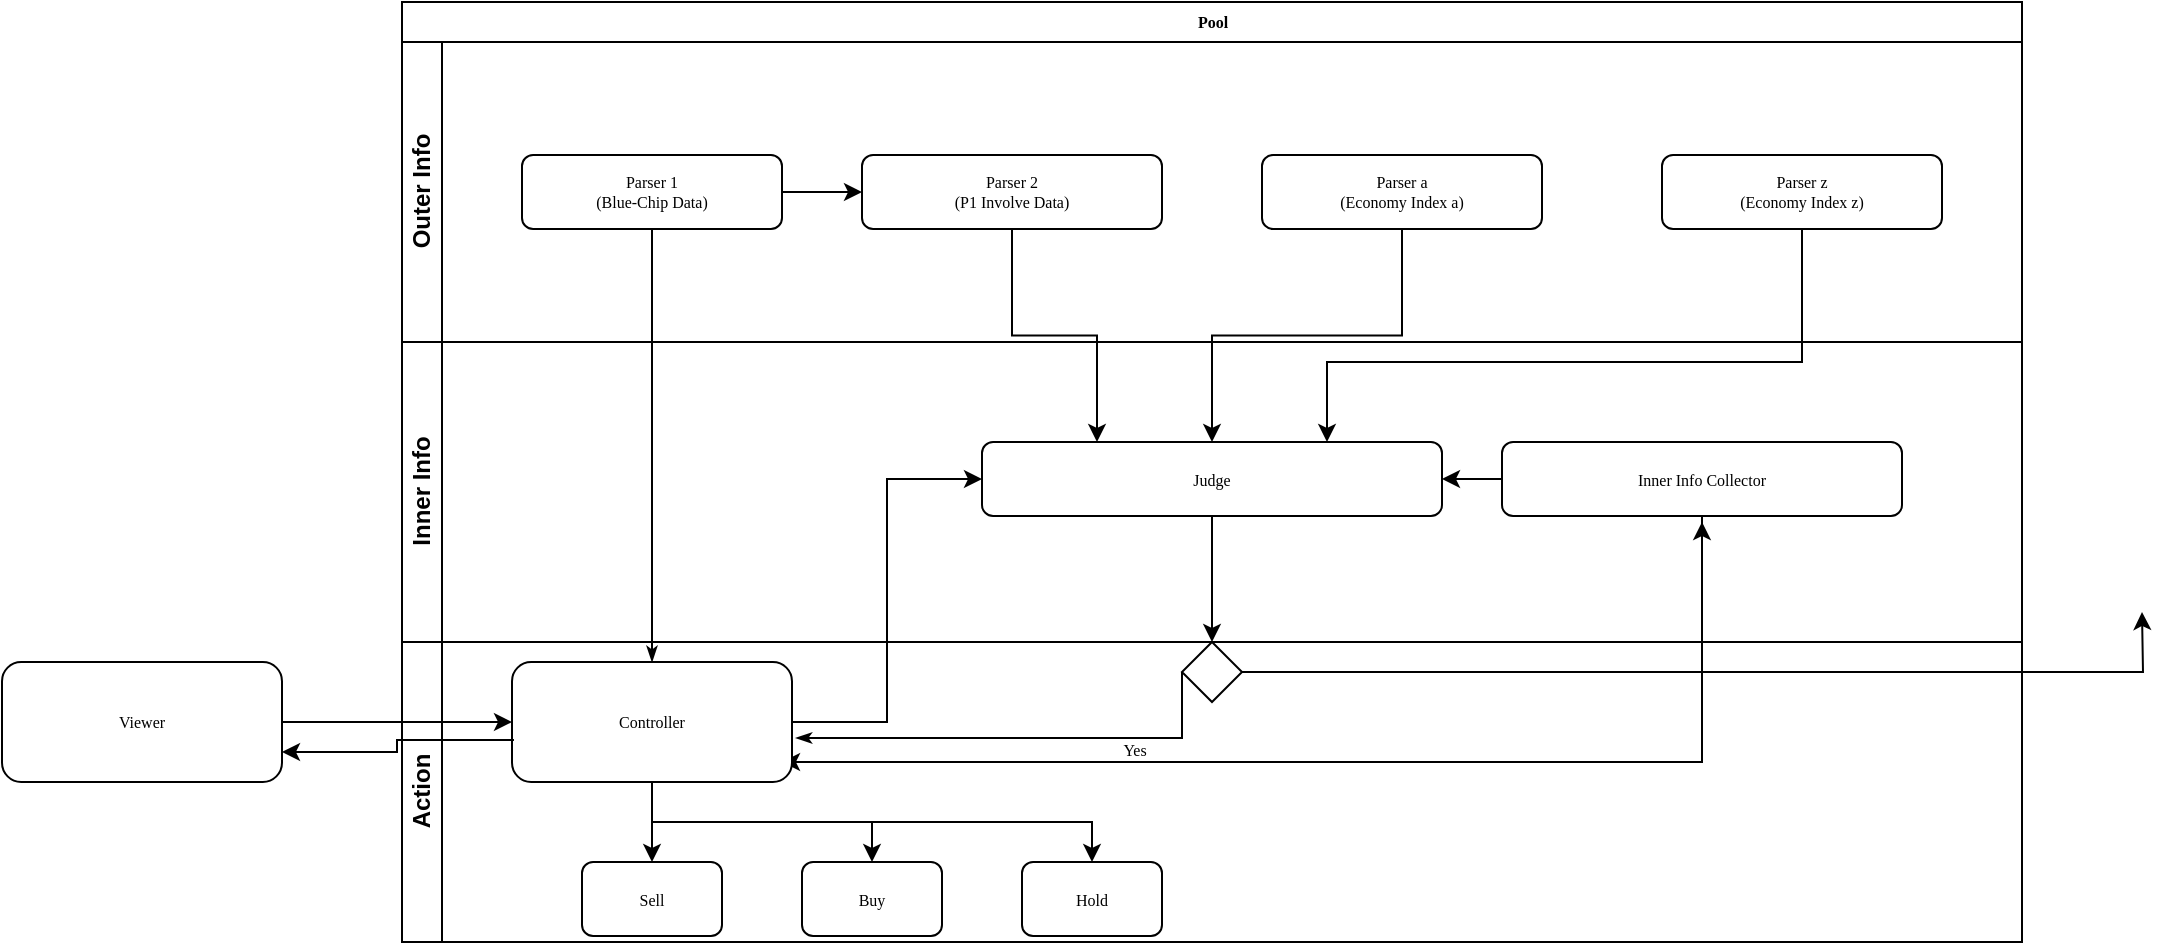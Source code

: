<mxfile version="20.8.23" type="github">
  <diagram name="Page-1" id="c7488fd3-1785-93aa-aadb-54a6760d102a">
    <mxGraphModel dx="1434" dy="764" grid="1" gridSize="10" guides="1" tooltips="1" connect="1" arrows="1" fold="1" page="1" pageScale="1" pageWidth="1100" pageHeight="850" background="none" math="0" shadow="0">
      <root>
        <mxCell id="0" />
        <mxCell id="1" parent="0" />
        <mxCell id="2b4e8129b02d487f-1" value="Pool" style="swimlane;html=1;childLayout=stackLayout;horizontal=1;startSize=20;horizontalStack=0;rounded=0;shadow=0;labelBackgroundColor=none;strokeWidth=1;fontFamily=Verdana;fontSize=8;align=center;" parent="1" vertex="1">
          <mxGeometry x="240" y="90" width="810" height="470" as="geometry" />
        </mxCell>
        <mxCell id="2b4e8129b02d487f-2" value="Outer Info" style="swimlane;html=1;startSize=20;horizontal=0;" parent="2b4e8129b02d487f-1" vertex="1">
          <mxGeometry y="20" width="810" height="150" as="geometry" />
        </mxCell>
        <mxCell id="RFira_8sWEjnsQ_JQMl_-6" style="edgeStyle=orthogonalEdgeStyle;rounded=0;orthogonalLoop=1;jettySize=auto;html=1;exitX=1;exitY=0.5;exitDx=0;exitDy=0;entryX=0;entryY=0.5;entryDx=0;entryDy=0;" edge="1" parent="2b4e8129b02d487f-2" source="2b4e8129b02d487f-6" target="2b4e8129b02d487f-7">
          <mxGeometry relative="1" as="geometry" />
        </mxCell>
        <mxCell id="2b4e8129b02d487f-6" value="Parser 1&lt;br&gt;(Blue-Chip Data)" style="rounded=1;whiteSpace=wrap;html=1;shadow=0;labelBackgroundColor=none;strokeWidth=1;fontFamily=Verdana;fontSize=8;align=center;" parent="2b4e8129b02d487f-2" vertex="1">
          <mxGeometry x="60" y="56.5" width="130" height="37" as="geometry" />
        </mxCell>
        <mxCell id="2b4e8129b02d487f-7" value="Parser 2&lt;br&gt;(P1 Involve Data)" style="rounded=1;whiteSpace=wrap;html=1;shadow=0;labelBackgroundColor=none;strokeWidth=1;fontFamily=Verdana;fontSize=8;align=center;" parent="2b4e8129b02d487f-2" vertex="1">
          <mxGeometry x="230" y="56.5" width="150" height="37" as="geometry" />
        </mxCell>
        <mxCell id="2b4e8129b02d487f-9" value="Parser a&lt;br&gt;(Economy Index a)" style="rounded=1;whiteSpace=wrap;html=1;shadow=0;labelBackgroundColor=none;strokeWidth=1;fontFamily=Verdana;fontSize=8;align=center;" parent="2b4e8129b02d487f-2" vertex="1">
          <mxGeometry x="430" y="56.5" width="140" height="37" as="geometry" />
        </mxCell>
        <mxCell id="RFira_8sWEjnsQ_JQMl_-8" value="Parser z&lt;br&gt;(Economy Index z)" style="rounded=1;whiteSpace=wrap;html=1;shadow=0;labelBackgroundColor=none;strokeWidth=1;fontFamily=Verdana;fontSize=8;align=center;" vertex="1" parent="2b4e8129b02d487f-2">
          <mxGeometry x="630" y="56.5" width="140" height="37" as="geometry" />
        </mxCell>
        <mxCell id="2b4e8129b02d487f-3" value="Inner Info" style="swimlane;html=1;startSize=20;horizontal=0;" parent="2b4e8129b02d487f-1" vertex="1">
          <mxGeometry y="170" width="810" height="150" as="geometry" />
        </mxCell>
        <mxCell id="RFira_8sWEjnsQ_JQMl_-17" style="edgeStyle=orthogonalEdgeStyle;rounded=0;orthogonalLoop=1;jettySize=auto;html=1;" edge="1" parent="2b4e8129b02d487f-3" source="2b4e8129b02d487f-13">
          <mxGeometry relative="1" as="geometry">
            <mxPoint x="870" y="135" as="targetPoint" />
          </mxGeometry>
        </mxCell>
        <mxCell id="RFira_8sWEjnsQ_JQMl_-13" style="edgeStyle=orthogonalEdgeStyle;rounded=0;orthogonalLoop=1;jettySize=auto;html=1;entryX=1;entryY=0.5;entryDx=0;entryDy=0;" edge="1" parent="2b4e8129b02d487f-3" source="RFira_8sWEjnsQ_JQMl_-3" target="RFira_8sWEjnsQ_JQMl_-4">
          <mxGeometry relative="1" as="geometry" />
        </mxCell>
        <mxCell id="RFira_8sWEjnsQ_JQMl_-40" style="edgeStyle=orthogonalEdgeStyle;rounded=0;orthogonalLoop=1;jettySize=auto;html=1;" edge="1" parent="2b4e8129b02d487f-3" source="RFira_8sWEjnsQ_JQMl_-3">
          <mxGeometry relative="1" as="geometry">
            <mxPoint x="190" y="210" as="targetPoint" />
            <Array as="points">
              <mxPoint x="650" y="210" />
              <mxPoint x="200" y="210" />
            </Array>
          </mxGeometry>
        </mxCell>
        <mxCell id="RFira_8sWEjnsQ_JQMl_-3" value="Inner Info Collector" style="rounded=1;whiteSpace=wrap;html=1;shadow=0;labelBackgroundColor=none;strokeWidth=1;fontFamily=Verdana;fontSize=8;align=center;" vertex="1" parent="2b4e8129b02d487f-3">
          <mxGeometry x="550" y="50" width="200" height="37" as="geometry" />
        </mxCell>
        <mxCell id="RFira_8sWEjnsQ_JQMl_-4" value="Judge" style="rounded=1;whiteSpace=wrap;html=1;shadow=0;labelBackgroundColor=none;strokeWidth=1;fontFamily=Verdana;fontSize=8;align=center;" vertex="1" parent="2b4e8129b02d487f-3">
          <mxGeometry x="290" y="50" width="230" height="37" as="geometry" />
        </mxCell>
        <mxCell id="2b4e8129b02d487f-24" style="edgeStyle=orthogonalEdgeStyle;rounded=0;html=1;labelBackgroundColor=none;startArrow=none;startFill=0;startSize=5;endArrow=classicThin;endFill=1;endSize=5;jettySize=auto;orthogonalLoop=1;strokeWidth=1;fontFamily=Verdana;fontSize=8" parent="2b4e8129b02d487f-1" source="2b4e8129b02d487f-6" target="2b4e8129b02d487f-12" edge="1">
          <mxGeometry relative="1" as="geometry" />
        </mxCell>
        <mxCell id="RFira_8sWEjnsQ_JQMl_-10" style="edgeStyle=orthogonalEdgeStyle;rounded=0;orthogonalLoop=1;jettySize=auto;html=1;entryX=0.25;entryY=0;entryDx=0;entryDy=0;" edge="1" parent="2b4e8129b02d487f-1" source="2b4e8129b02d487f-7" target="RFira_8sWEjnsQ_JQMl_-4">
          <mxGeometry relative="1" as="geometry" />
        </mxCell>
        <mxCell id="RFira_8sWEjnsQ_JQMl_-11" style="edgeStyle=orthogonalEdgeStyle;rounded=0;orthogonalLoop=1;jettySize=auto;html=1;entryX=0.5;entryY=0;entryDx=0;entryDy=0;" edge="1" parent="2b4e8129b02d487f-1" source="2b4e8129b02d487f-9" target="RFira_8sWEjnsQ_JQMl_-4">
          <mxGeometry relative="1" as="geometry" />
        </mxCell>
        <mxCell id="RFira_8sWEjnsQ_JQMl_-12" style="edgeStyle=orthogonalEdgeStyle;rounded=0;orthogonalLoop=1;jettySize=auto;html=1;entryX=0.75;entryY=0;entryDx=0;entryDy=0;" edge="1" parent="2b4e8129b02d487f-1" source="RFira_8sWEjnsQ_JQMl_-8" target="RFira_8sWEjnsQ_JQMl_-4">
          <mxGeometry relative="1" as="geometry">
            <Array as="points">
              <mxPoint x="700" y="180" />
              <mxPoint x="463" y="180" />
            </Array>
          </mxGeometry>
        </mxCell>
        <mxCell id="RFira_8sWEjnsQ_JQMl_-14" style="edgeStyle=orthogonalEdgeStyle;rounded=0;orthogonalLoop=1;jettySize=auto;html=1;entryX=0;entryY=0.5;entryDx=0;entryDy=0;" edge="1" parent="2b4e8129b02d487f-1" source="2b4e8129b02d487f-12" target="RFira_8sWEjnsQ_JQMl_-4">
          <mxGeometry relative="1" as="geometry" />
        </mxCell>
        <mxCell id="RFira_8sWEjnsQ_JQMl_-15" style="edgeStyle=orthogonalEdgeStyle;rounded=0;orthogonalLoop=1;jettySize=auto;html=1;entryX=0.5;entryY=0;entryDx=0;entryDy=0;entryPerimeter=0;" edge="1" parent="2b4e8129b02d487f-1" source="RFira_8sWEjnsQ_JQMl_-4" target="2b4e8129b02d487f-13">
          <mxGeometry relative="1" as="geometry" />
        </mxCell>
        <mxCell id="2b4e8129b02d487f-4" value="Action" style="swimlane;html=1;startSize=20;horizontal=0;" parent="2b4e8129b02d487f-1" vertex="1">
          <mxGeometry y="320" width="810" height="150" as="geometry" />
        </mxCell>
        <mxCell id="2b4e8129b02d487f-14" value="Sell" style="rounded=1;whiteSpace=wrap;html=1;shadow=0;labelBackgroundColor=none;strokeWidth=1;fontFamily=Verdana;fontSize=8;align=center;" parent="2b4e8129b02d487f-4" vertex="1">
          <mxGeometry x="90" y="110.0" width="70" height="37" as="geometry" />
        </mxCell>
        <mxCell id="2b4e8129b02d487f-17" value="Buy" style="rounded=1;whiteSpace=wrap;html=1;shadow=0;labelBackgroundColor=none;strokeWidth=1;fontFamily=Verdana;fontSize=8;align=center;" parent="2b4e8129b02d487f-4" vertex="1">
          <mxGeometry x="200" y="110" width="70" height="37" as="geometry" />
        </mxCell>
        <mxCell id="RFira_8sWEjnsQ_JQMl_-18" value="Yes" style="edgeStyle=orthogonalEdgeStyle;rounded=0;html=1;labelBackgroundColor=none;startArrow=none;startFill=0;startSize=5;endArrow=classicThin;endFill=1;endSize=5;jettySize=auto;orthogonalLoop=1;strokeWidth=1;fontFamily=Verdana;fontSize=8;exitX=0;exitY=0.5;exitDx=0;exitDy=0;exitPerimeter=0;entryX=1.014;entryY=0.633;entryDx=0;entryDy=0;entryPerimeter=0;" edge="1" parent="2b4e8129b02d487f-4" source="2b4e8129b02d487f-13" target="2b4e8129b02d487f-12">
          <mxGeometry x="-0.5" y="6" relative="1" as="geometry">
            <mxPoint as="offset" />
            <mxPoint x="360" y="45" as="sourcePoint" />
            <mxPoint x="270" y="10" as="targetPoint" />
            <Array as="points">
              <mxPoint x="390" y="48" />
            </Array>
          </mxGeometry>
        </mxCell>
        <mxCell id="RFira_8sWEjnsQ_JQMl_-19" value="Hold" style="rounded=1;whiteSpace=wrap;html=1;shadow=0;labelBackgroundColor=none;strokeWidth=1;fontFamily=Verdana;fontSize=8;align=center;" vertex="1" parent="2b4e8129b02d487f-4">
          <mxGeometry x="310" y="110" width="70" height="37" as="geometry" />
        </mxCell>
        <mxCell id="RFira_8sWEjnsQ_JQMl_-24" style="edgeStyle=orthogonalEdgeStyle;rounded=0;orthogonalLoop=1;jettySize=auto;html=1;entryX=0.5;entryY=0;entryDx=0;entryDy=0;" edge="1" parent="2b4e8129b02d487f-4" source="2b4e8129b02d487f-12" target="2b4e8129b02d487f-17">
          <mxGeometry relative="1" as="geometry">
            <Array as="points">
              <mxPoint x="125" y="90" />
              <mxPoint x="235" y="90" />
            </Array>
          </mxGeometry>
        </mxCell>
        <mxCell id="RFira_8sWEjnsQ_JQMl_-25" style="edgeStyle=orthogonalEdgeStyle;rounded=0;orthogonalLoop=1;jettySize=auto;html=1;entryX=0.5;entryY=0;entryDx=0;entryDy=0;" edge="1" parent="2b4e8129b02d487f-4" source="2b4e8129b02d487f-12" target="2b4e8129b02d487f-14">
          <mxGeometry relative="1" as="geometry" />
        </mxCell>
        <mxCell id="RFira_8sWEjnsQ_JQMl_-39" style="edgeStyle=orthogonalEdgeStyle;rounded=0;orthogonalLoop=1;jettySize=auto;html=1;" edge="1" parent="2b4e8129b02d487f-4" source="2b4e8129b02d487f-12">
          <mxGeometry relative="1" as="geometry">
            <mxPoint x="650" y="-60" as="targetPoint" />
            <Array as="points">
              <mxPoint x="650" y="60" />
            </Array>
          </mxGeometry>
        </mxCell>
        <mxCell id="2b4e8129b02d487f-12" value="Controller" style="rounded=1;whiteSpace=wrap;html=1;shadow=0;labelBackgroundColor=none;strokeWidth=1;fontFamily=Verdana;fontSize=8;align=center;arcSize=16;" parent="2b4e8129b02d487f-4" vertex="1">
          <mxGeometry x="55" y="10" width="140" height="60" as="geometry" />
        </mxCell>
        <mxCell id="RFira_8sWEjnsQ_JQMl_-22" style="edgeStyle=orthogonalEdgeStyle;rounded=0;orthogonalLoop=1;jettySize=auto;html=1;entryX=0.5;entryY=0;entryDx=0;entryDy=0;" edge="1" parent="2b4e8129b02d487f-4" source="2b4e8129b02d487f-12" target="RFira_8sWEjnsQ_JQMl_-19">
          <mxGeometry relative="1" as="geometry">
            <Array as="points">
              <mxPoint x="125" y="90" />
              <mxPoint x="345" y="90" />
            </Array>
          </mxGeometry>
        </mxCell>
        <mxCell id="2b4e8129b02d487f-13" value="" style="strokeWidth=1;html=1;shape=mxgraph.flowchart.decision;whiteSpace=wrap;rounded=1;shadow=0;labelBackgroundColor=none;fontFamily=Verdana;fontSize=8;align=center;" parent="2b4e8129b02d487f-4" vertex="1">
          <mxGeometry x="390" y="-8.527e-14" width="30" height="30" as="geometry" />
        </mxCell>
        <mxCell id="RFira_8sWEjnsQ_JQMl_-37" style="edgeStyle=orthogonalEdgeStyle;rounded=0;orthogonalLoop=1;jettySize=auto;html=1;" edge="1" parent="1" source="RFira_8sWEjnsQ_JQMl_-36" target="2b4e8129b02d487f-12">
          <mxGeometry relative="1" as="geometry" />
        </mxCell>
        <mxCell id="RFira_8sWEjnsQ_JQMl_-36" value="Viewer" style="rounded=1;whiteSpace=wrap;html=1;shadow=0;labelBackgroundColor=none;strokeWidth=1;fontFamily=Verdana;fontSize=8;align=center;arcSize=16;" vertex="1" parent="1">
          <mxGeometry x="40" y="420" width="140" height="60" as="geometry" />
        </mxCell>
        <mxCell id="RFira_8sWEjnsQ_JQMl_-38" style="edgeStyle=orthogonalEdgeStyle;rounded=0;orthogonalLoop=1;jettySize=auto;html=1;exitX=0.007;exitY=0.65;exitDx=0;exitDy=0;exitPerimeter=0;entryX=1;entryY=0.75;entryDx=0;entryDy=0;" edge="1" parent="1" source="2b4e8129b02d487f-12" target="RFira_8sWEjnsQ_JQMl_-36">
          <mxGeometry relative="1" as="geometry">
            <mxPoint x="190" y="460" as="targetPoint" />
          </mxGeometry>
        </mxCell>
      </root>
    </mxGraphModel>
  </diagram>
</mxfile>
